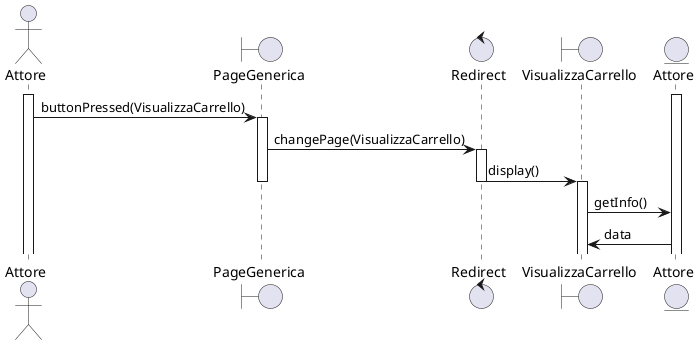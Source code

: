 @startuml 
    Actor Attore
    Boundary PageGenerica
    Control Redirect
    Boundary VisualizzaCarrello
    Entity Attore as AttoreE

    activate Attore
    activate AttoreE
    Attore -> PageGenerica : buttonPressed(VisualizzaCarrello)
    activate PageGenerica
    PageGenerica -> Redirect : changePage(VisualizzaCarrello)
    activate Redirect
    Redirect -> VisualizzaCarrello : display()
    deactivate Redirect
    deactivate PageGenerica
    activate VisualizzaCarrello
    VisualizzaCarrello -> AttoreE : getInfo()
    AttoreE -> VisualizzaCarrello : data

@enduml 